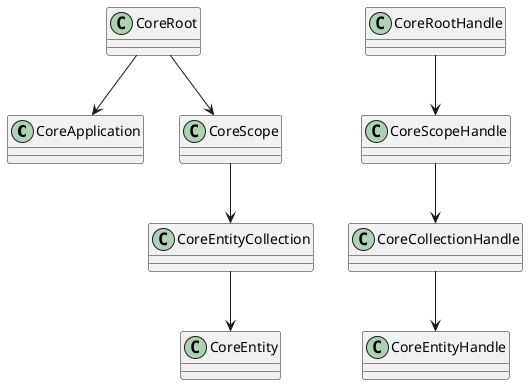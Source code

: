 @startuml
class CoreApplication
class CoreRoot
 CoreRoot --> CoreApplication
class CoreScope
CoreRoot --> CoreScope
class CoreEntityCollection
CoreScope --> CoreEntityCollection
class CoreEntity
CoreEntityCollection --> CoreEntity
class CoreRootHandle
class CoreScopeHandle
CoreRootHandle --> CoreScopeHandle
class CoreCollectionHandle
CoreScopeHandle --> CoreCollectionHandle
class CoreEntityHandle
CoreCollectionHandle --> CoreEntityHandle
@enduml
@startuml

' configuration for entry store
' EntryStoreFactory<Aggregate1Event>
' EntryFactory<Aggregate1Event>
abstract class CorePersistence<Event extends CoreEvent> {
  Future<({CoreStore<Event>, Entry initialEntry, EntryRef head})> initialize(String path);
}
abstract class CorePersistenceBase<Event> extends CorePersistence {}
class PersistenceFake extends CorePersistenceBase {}
' loading / starting aggregate instance
' Aggregate1Factory
abstract class CoreApplication {
  Future<CoreRoot> start(String path);
}

class FlakkaApp extends CoreApplication {
  Future<CoreRoot> start(String path);

}

FlakkaApp --> Aggregate1Root
CoreApplication --> CorePersistence

' providing / following local and remote state (updates),
' execute commands and append events to the journal
' Instance of Aggregate1RootImpl
abstract class CoreRoot<Event extends CoreEvent> extends CoreEventSourcedInstance {}

class Aggregate1Root extends CoreRoot {}

CoreApplication -> CoreRoot




abstract class CoreEntryStore<Event extends CoreEvent>  {
  Stream<EntryCollectionSnapshot<Event>> getSnapshotStream(EntryRef? start);
  Future<void> append(Entry<Event> entry);
  Future<void> fastForward(EntryRef next, {required bool Function(EntryRef previous) isFastForward});
}

class EntryStoreFake extends CoreEntryStore{}

@enduml
